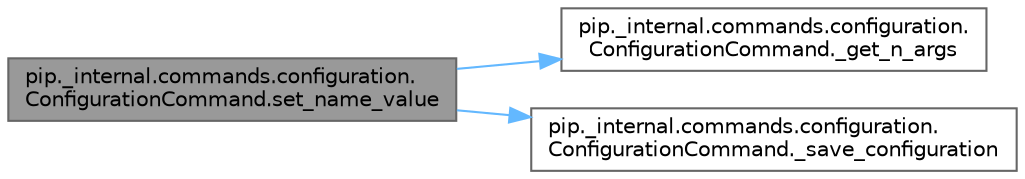 digraph "pip._internal.commands.configuration.ConfigurationCommand.set_name_value"
{
 // LATEX_PDF_SIZE
  bgcolor="transparent";
  edge [fontname=Helvetica,fontsize=10,labelfontname=Helvetica,labelfontsize=10];
  node [fontname=Helvetica,fontsize=10,shape=box,height=0.2,width=0.4];
  rankdir="LR";
  Node1 [id="Node000001",label="pip._internal.commands.configuration.\lConfigurationCommand.set_name_value",height=0.2,width=0.4,color="gray40", fillcolor="grey60", style="filled", fontcolor="black",tooltip=" "];
  Node1 -> Node2 [id="edge1_Node000001_Node000002",color="steelblue1",style="solid",tooltip=" "];
  Node2 [id="Node000002",label="pip._internal.commands.configuration.\lConfigurationCommand._get_n_args",height=0.2,width=0.4,color="grey40", fillcolor="white", style="filled",URL="$classpip_1_1__internal_1_1commands_1_1configuration_1_1_configuration_command.html#ac2e322f0610ed1c284b51e760889cf2f",tooltip=" "];
  Node1 -> Node3 [id="edge2_Node000001_Node000003",color="steelblue1",style="solid",tooltip=" "];
  Node3 [id="Node000003",label="pip._internal.commands.configuration.\lConfigurationCommand._save_configuration",height=0.2,width=0.4,color="grey40", fillcolor="white", style="filled",URL="$classpip_1_1__internal_1_1commands_1_1configuration_1_1_configuration_command.html#a3b71b9fc805223b6fe80a084b2642882",tooltip=" "];
}

